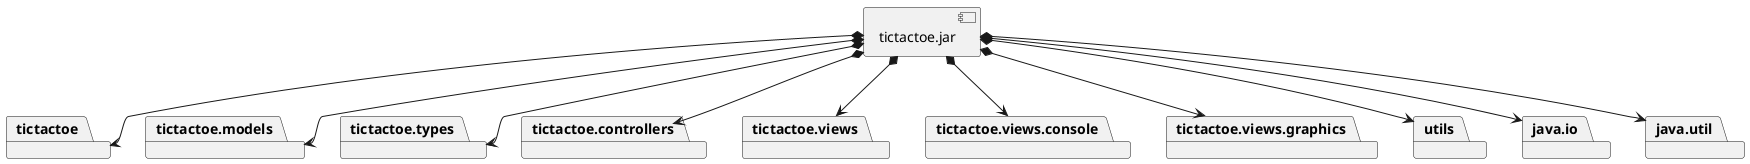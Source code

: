 @startuml desarrolloImplementacion
package "  "  as tictactoe {
}
package "  "  as tictactoe.models {
}
package "  "  as tictactoe.types {
}
package "  "  as tictactoe.controllers {
}
package "  "  as tictactoe.views {
}
package "  "  as tictactoe.views.console {
}
package "  "  as tictactoe.views.graphics {
}
package "  "  as utils {
}
package "  "  as java.io {
}
package "  "  as java.util {
}

[tictactoe.jar] as jar

jar *--> tictactoe
jar *--> tictactoe.models
jar *--> tictactoe.types
jar *--> tictactoe.controllers
jar *--> tictactoe.views
jar *--> tictactoe.views.console
jar *--> tictactoe.views.graphics
jar *--> utils
jar *--> java.io
jar *--> java.util
@enduml

@startuml despliegueFisica
node node #DDDDDD [
<b>Personal Computer</b>
----
]

[ tictactoe.jar ] as component

node *--> component
@enduml
